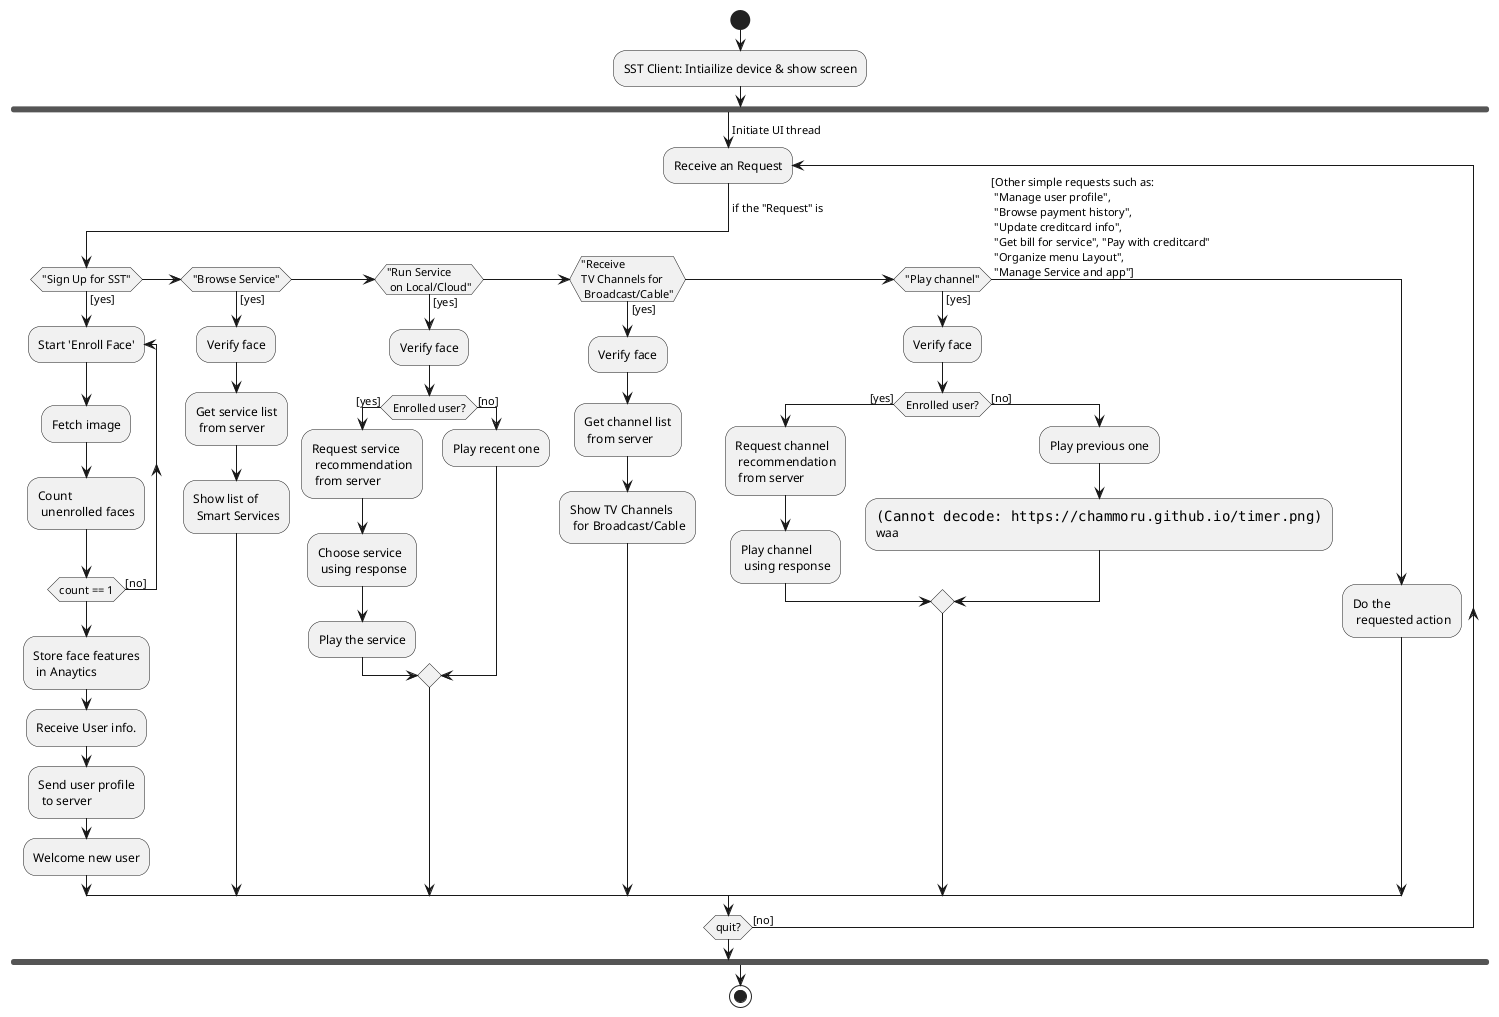@startuml
start
:SST Client: Intiailize device & show screen;

fork

->Initiate UI thread;
repeat:Receive an Request;
  -> if the "Request" is;
  if ("Sign Up for SST") then ([yes])
    repeat:Start 'Enroll Face';
      :Fetch image;
      :Count 
       unenrolled faces;
    repeat while (count == 1) is ([no])
    :Store face features\n in Anaytics;
    :Receive User info.;
    :Send user profile
     to server;
    :Welcome new user;
  elseif ("Browse Service") then ([yes])
    :Verify face;
    :Get service list\n from server;
    :Show list of\n Smart Services;
  elseif ("Run Service\n on Local/Cloud") then ([yes])
    :Verify face;
    if (Enrolled user?) then ([yes])
      :Request service\n recommendation\n from server;
      :Choose service\n using response;
      :Play the service;
    else ([no])
      :Play recent one;
    endif
  elseif ("Receive\nTV Channels for\n Broadcast/Cable") then ([yes])
    :Verify face;
    :Get channel list\n from server;
    :Show TV Channels
     for Broadcast/Cable;
  elseif ("Play channel") then ([yes])
    :Verify face;
    if (Enrolled user?) then ([yes])
      :Request channel\n recommendation\n from server;
      :Play channel\n using response;
    else ([no])
      :Play previous one;
      :<img:https://chammoru.github.io/timer.png>\nwaa;
    endif
  else ([Other simple requests such as:\n "Manage user profile",\n "Browse payment history",\n "Update creditcard info",\n "Get bill for service", "Pay with creditcard"\n "Organize menu Layout",\n "Manage Service and app"])
    :Do the\n requested action;
  endif

repeat while (quit?) is ([no])
 

endfork

stop
@enduml